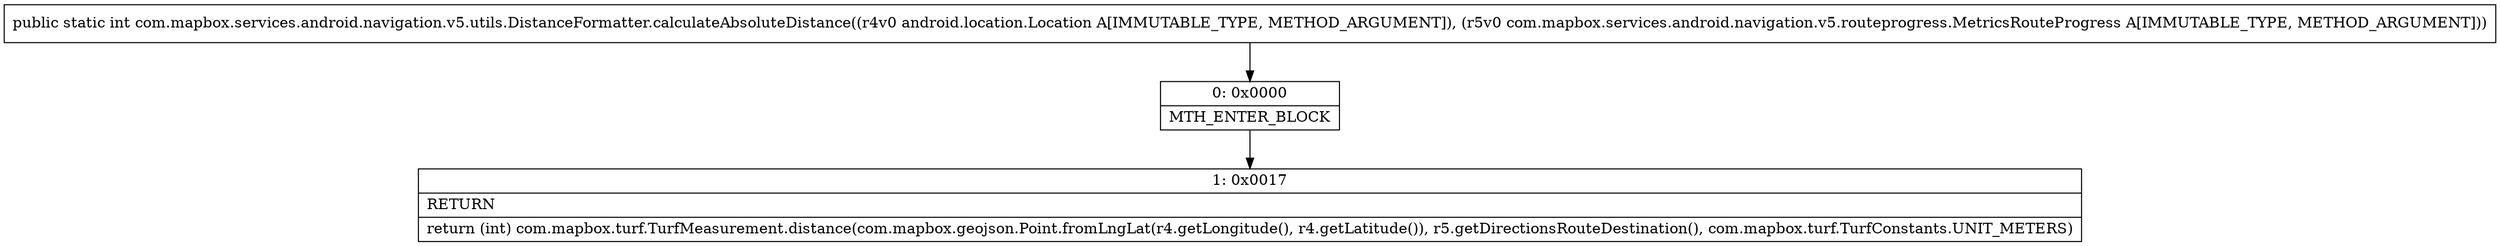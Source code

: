 digraph "CFG forcom.mapbox.services.android.navigation.v5.utils.DistanceFormatter.calculateAbsoluteDistance(Landroid\/location\/Location;Lcom\/mapbox\/services\/android\/navigation\/v5\/routeprogress\/MetricsRouteProgress;)I" {
Node_0 [shape=record,label="{0\:\ 0x0000|MTH_ENTER_BLOCK\l}"];
Node_1 [shape=record,label="{1\:\ 0x0017|RETURN\l|return (int) com.mapbox.turf.TurfMeasurement.distance(com.mapbox.geojson.Point.fromLngLat(r4.getLongitude(), r4.getLatitude()), r5.getDirectionsRouteDestination(), com.mapbox.turf.TurfConstants.UNIT_METERS)\l}"];
MethodNode[shape=record,label="{public static int com.mapbox.services.android.navigation.v5.utils.DistanceFormatter.calculateAbsoluteDistance((r4v0 android.location.Location A[IMMUTABLE_TYPE, METHOD_ARGUMENT]), (r5v0 com.mapbox.services.android.navigation.v5.routeprogress.MetricsRouteProgress A[IMMUTABLE_TYPE, METHOD_ARGUMENT])) }"];
MethodNode -> Node_0;
Node_0 -> Node_1;
}

